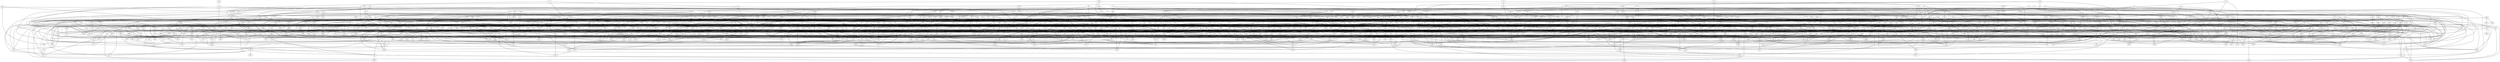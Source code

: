 strict graph G {
	0 -- 557	[weight=45];
	0 -- 596	[weight=30];
	0 -- 802	[weight=86];
	0 -- 817	[weight=92];
	1 -- 306	[weight=26];
	1 -- 788	[weight=93];
	2 -- 786	[weight=76];
	3 -- 207	[weight=87];
	3 -- 377	[weight=71];
	3 -- 513	[weight=42];
	3 -- 518	[weight=46];
	3 -- 739	[weight=59];
	4 -- 495	[weight=5];
	4 -- 640	[weight=20];
	4 -- 663	[weight=100];
	4 -- 766	[weight=27];
	4 -- 839	[weight=90];
	5 -- 310	[weight=88];
	5 -- 317	[weight=88];
	5 -- 622	[weight=4];
	5 -- 913	[weight=81];
	6 -- 8	[weight=49];
	6 -- 583	[weight=54];
	6 -- 596	[weight=33];
	7 -- 307	[weight=64];
	7 -- 523	[weight=65];
	7 -- 816	[weight=74];
	7 -- 840	[weight=18];
	7 -- 910	[weight=31];
	8 -- 139	[weight=68];
	8 -- 236	[weight=1];
	9 -- 82	[weight=37];
	9 -- 95	[weight=33];
	9 -- 440	[weight=59];
	10 -- 493	[weight=95];
	10 -- 775	[weight=13];
	11 -- 302	[weight=33];
	11 -- 551	[weight=7];
	11 -- 709	[weight=54];
	11 -- 751	[weight=57];
	11 -- 975	[weight=36];
	12 -- 450	[weight=81];
	12 -- 612	[weight=48];
	12 -- 999	[weight=32];
	13 -- 172	[weight=77];
	13 -- 201	[weight=16];
	13 -- 206	[weight=94];
	13 -- 655	[weight=28];
	13 -- 874	[weight=31];
	14 -- 69	[weight=39];
	14 -- 554	[weight=11];
	14 -- 733	[weight=76];
	14 -- 770	[weight=86];
	15 -- 208	[weight=52];
	15 -- 675	[weight=31];
	15 -- 749	[weight=56];
	15 -- 796	[weight=30];
	15 -- 993	[weight=72];
	16 -- 50	[weight=88];
	16 -- 53	[weight=71];
	16 -- 94	[weight=97];
	16 -- 207	[weight=81];
	16 -- 224	[weight=92];
	16 -- 778	[weight=2];
	16 -- 935	[weight=50];
	17 -- 102	[weight=17];
	17 -- 609	[weight=100];
	17 -- 631	[weight=85];
	17 -- 907	[weight=64];
	18 -- 50	[weight=3];
	18 -- 451	[weight=1];
	18 -- 628	[weight=91];
	18 -- 817	[weight=33];
	19 -- 161	[weight=64];
	19 -- 245	[weight=52];
	19 -- 269	[weight=46];
	19 -- 353	[weight=47];
	19 -- 365	[weight=91];
	19 -- 634	[weight=77];
	20 -- 51	[weight=32];
	20 -- 461	[weight=30];
	20 -- 574	[weight=9];
	20 -- 623	[weight=99];
	21 -- 130	[weight=73];
	21 -- 259	[weight=79];
	21 -- 267	[weight=17];
	21 -- 286	[weight=83];
	21 -- 413	[weight=60];
	21 -- 911	[weight=14];
	22 -- 193	[weight=81];
	22 -- 325	[weight=42];
	22 -- 377	[weight=84];
	22 -- 544	[weight=10];
	22 -- 967	[weight=30];
	22 -- 993	[weight=14];
	23 -- 819	[weight=78];
	24 -- 150	[weight=25];
	25 -- 79	[weight=96];
	25 -- 366	[weight=48];
	25 -- 423	[weight=67];
	25 -- 572	[weight=82];
	25 -- 613	[weight=39];
	26 -- 224	[weight=95];
	26 -- 694	[weight=91];
	26 -- 906	[weight=34];
	27 -- 211	[weight=10];
	27 -- 218	[weight=24];
	27 -- 284	[weight=2];
	27 -- 578	[weight=3];
	27 -- 803	[weight=28];
	28 -- 542	[weight=10];
	28 -- 635	[weight=95];
	28 -- 756	[weight=36];
	28 -- 766	[weight=16];
	29 -- 80	[weight=13];
	29 -- 334	[weight=29];
	29 -- 396	[weight=96];
	29 -- 613	[weight=11];
	30 -- 235	[weight=70];
	31 -- 188	[weight=52];
	31 -- 530	[weight=59];
	31 -- 740	[weight=70];
	32 -- 52	[weight=82];
	32 -- 248	[weight=42];
	33 -- 450	[weight=92];
	33 -- 646	[weight=15];
	34 -- 111	[weight=11];
	34 -- 532	[weight=34];
	34 -- 940	[weight=73];
	34 -- 963	[weight=37];
	34 -- 979	[weight=24];
	35 -- 401	[weight=35];
	35 -- 712	[weight=3];
	36 -- 93	[weight=24];
	36 -- 190	[weight=70];
	36 -- 240	[weight=13];
	36 -- 249	[weight=2];
	36 -- 268	[weight=23];
	36 -- 733	[weight=30];
	36 -- 917	[weight=55];
	37 -- 113	[weight=50];
	37 -- 206	[weight=10];
	37 -- 266	[weight=96];
	37 -- 326	[weight=25];
	37 -- 371	[weight=13];
	38 -- 43	[weight=58];
	38 -- 64	[weight=88];
	38 -- 605	[weight=68];
	38 -- 783	[weight=17];
	38 -- 869	[weight=10];
	39 -- 243	[weight=65];
	39 -- 709	[weight=39];
	40 -- 302	[weight=67];
	40 -- 319	[weight=84];
	40 -- 980	[weight=77];
	41 -- 111	[weight=69];
	41 -- 258	[weight=13];
	41 -- 324	[weight=87];
	41 -- 796	[weight=58];
	41 -- 837	[weight=29];
	41 -- 944	[weight=47];
	42 -- 189	[weight=25];
	42 -- 391	[weight=91];
	42 -- 612	[weight=72];
	44 -- 907	[weight=18];
	44 -- 926	[weight=8];
	45 -- 49	[weight=4];
	45 -- 133	[weight=32];
	45 -- 329	[weight=88];
	45 -- 366	[weight=31];
	45 -- 659	[weight=16];
	45 -- 720	[weight=4];
	45 -- 888	[weight=14];
	46 -- 350	[weight=81];
	46 -- 933	[weight=43];
	47 -- 56	[weight=32];
	47 -- 879	[weight=86];
	47 -- 953	[weight=68];
	48 -- 277	[weight=21];
	48 -- 310	[weight=85];
	48 -- 476	[weight=92];
	48 -- 622	[weight=69];
	48 -- 782	[weight=93];
	48 -- 883	[weight=2];
	50 -- 786	[weight=7];
	50 -- 861	[weight=21];
	50 -- 942	[weight=80];
	51 -- 243	[weight=13];
	51 -- 253	[weight=21];
	51 -- 379	[weight=79];
	51 -- 892	[weight=99];
	51 -- 940	[weight=46];
	52 -- 167	[weight=48];
	52 -- 239	[weight=81];
	53 -- 123	[weight=75];
	53 -- 445	[weight=34];
	53 -- 634	[weight=19];
	54 -- 381	[weight=37];
	54 -- 394	[weight=34];
	54 -- 551	[weight=32];
	54 -- 557	[weight=32];
	54 -- 910	[weight=18];
	55 -- 376	[weight=39];
	55 -- 474	[weight=84];
	55 -- 636	[weight=89];
	55 -- 775	[weight=73];
	56 -- 105	[weight=27];
	56 -- 400	[weight=82];
	56 -- 437	[weight=75];
	56 -- 530	[weight=28];
	56 -- 796	[weight=64];
	57 -- 91	[weight=38];
	57 -- 363	[weight=57];
	57 -- 429	[weight=97];
	57 -- 439	[weight=54];
	58 -- 93	[weight=80];
	58 -- 317	[weight=16];
	58 -- 426	[weight=36];
	58 -- 843	[weight=29];
	58 -- 859	[weight=28];
	59 -- 384	[weight=30];
	59 -- 688	[weight=48];
	59 -- 862	[weight=35];
	60 -- 522	[weight=2];
	60 -- 716	[weight=96];
	60 -- 980	[weight=6];
	61 -- 290	[weight=7];
	61 -- 516	[weight=80];
	61 -- 616	[weight=37];
	61 -- 688	[weight=94];
	61 -- 809	[weight=77];
	62 -- 339	[weight=94];
	62 -- 430	[weight=70];
	62 -- 751	[weight=19];
	63 -- 370	[weight=61];
	63 -- 383	[weight=29];
	63 -- 715	[weight=76];
	63 -- 745	[weight=93];
	64 -- 640	[weight=85];
	64 -- 956	[weight=75];
	65 -- 162	[weight=12];
	65 -- 188	[weight=75];
	65 -- 326	[weight=90];
	65 -- 925	[weight=97];
	65 -- 988	[weight=14];
	66 -- 402	[weight=48];
	66 -- 494	[weight=28];
	66 -- 700	[weight=86];
	67 -- 464	[weight=82];
	67 -- 761	[weight=73];
	67 -- 826	[weight=9];
	67 -- 855	[weight=19];
	68 -- 730	[weight=21];
	68 -- 832	[weight=92];
	68 -- 963	[weight=54];
	69 -- 505	[weight=68];
	69 -- 623	[weight=21];
	70 -- 131	[weight=53];
	70 -- 781	[weight=44];
	70 -- 875	[weight=6];
	71 -- 162	[weight=43];
	71 -- 727	[weight=36];
	71 -- 834	[weight=98];
	72 -- 210	[weight=83];
	72 -- 790	[weight=44];
	73 -- 838	[weight=83];
	74 -- 182	[weight=48];
	74 -- 210	[weight=10];
	74 -- 306	[weight=26];
	74 -- 371	[weight=85];
	74 -- 415	[weight=21];
	75 -- 271	[weight=3];
	75 -- 662	[weight=36];
	75 -- 944	[weight=13];
	75 -- 954	[weight=40];
	75 -- 988	[weight=38];
	76 -- 317	[weight=35];
	76 -- 414	[weight=29];
	76 -- 637	[weight=81];
	77 -- 475	[weight=10];
	77 -- 689	[weight=69];
	78 -- 87	[weight=91];
	78 -- 405	[weight=6];
	78 -- 569	[weight=99];
	79 -- 329	[weight=18];
	79 -- 911	[weight=8];
	79 -- 937	[weight=18];
	81 -- 396	[weight=81];
	81 -- 621	[weight=44];
	82 -- 128	[weight=64];
	82 -- 622	[weight=49];
	82 -- 914	[weight=71];
	83 -- 305	[weight=16];
	83 -- 660	[weight=61];
	84 -- 344	[weight=22];
	84 -- 368	[weight=70];
	84 -- 704	[weight=62];
	84 -- 871	[weight=92];
	85 -- 163	[weight=17];
	85 -- 218	[weight=1];
	86 -- 199	[weight=85];
	86 -- 262	[weight=43];
	86 -- 431	[weight=90];
	86 -- 639	[weight=27];
	86 -- 769	[weight=9];
	87 -- 149	[weight=54];
	87 -- 639	[weight=63];
	87 -- 763	[weight=8];
	87 -- 764	[weight=90];
	87 -- 812	[weight=44];
	87 -- 932	[weight=17];
	88 -- 155	[weight=16];
	88 -- 703	[weight=10];
	88 -- 705	[weight=22];
	88 -- 919	[weight=83];
	89 -- 111	[weight=43];
	89 -- 458	[weight=32];
	90 -- 254	[weight=86];
	90 -- 554	[weight=42];
	90 -- 915	[weight=52];
	90 -- 960	[weight=21];
	91 -- 153	[weight=8];
	91 -- 223	[weight=22];
	91 -- 378	[weight=28];
	91 -- 450	[weight=13];
	91 -- 725	[weight=11];
	92 -- 355	[weight=80];
	92 -- 409	[weight=87];
	92 -- 648	[weight=4];
	92 -- 661	[weight=18];
	92 -- 984	[weight=9];
	93 -- 112	[weight=91];
	93 -- 283	[weight=93];
	93 -- 751	[weight=29];
	94 -- 299	[weight=43];
	94 -- 405	[weight=83];
	94 -- 613	[weight=52];
	94 -- 657	[weight=97];
	94 -- 818	[weight=70];
	94 -- 841	[weight=26];
	94 -- 936	[weight=25];
	95 -- 274	[weight=84];
	95 -- 381	[weight=54];
	95 -- 979	[weight=43];
	96 -- 106	[weight=82];
	96 -- 407	[weight=99];
	96 -- 461	[weight=30];
	96 -- 487	[weight=31];
	96 -- 508	[weight=24];
	96 -- 514	[weight=46];
	96 -- 722	[weight=38];
	97 -- 149	[weight=69];
	97 -- 546	[weight=29];
	97 -- 795	[weight=86];
	97 -- 958	[weight=30];
	98 -- 437	[weight=68];
	98 -- 443	[weight=70];
	98 -- 815	[weight=69];
	98 -- 935	[weight=22];
	98 -- 961	[weight=99];
	99 -- 233	[weight=81];
	99 -- 240	[weight=47];
	99 -- 478	[weight=30];
	99 -- 495	[weight=48];
	99 -- 710	[weight=75];
	99 -- 736	[weight=15];
	100 -- 562	[weight=93];
	101 -- 440	[weight=65];
	101 -- 454	[weight=97];
	101 -- 776	[weight=70];
	102 -- 423	[weight=4];
	102 -- 645	[weight=8];
	103 -- 169	[weight=40];
	103 -- 314	[weight=26];
	103 -- 658	[weight=96];
	103 -- 668	[weight=63];
	103 -- 672	[weight=35];
	104 -- 711	[weight=24];
	104 -- 872	[weight=69];
	105 -- 119	[weight=75];
	105 -- 783	[weight=55];
	105 -- 828	[weight=16];
	106 -- 703	[weight=57];
	106 -- 714	[weight=98];
	106 -- 757	[weight=21];
	106 -- 912	[weight=33];
	107 -- 287	[weight=39];
	107 -- 619	[weight=82];
	107 -- 884	[weight=33];
	108 -- 180	[weight=99];
	108 -- 524	[weight=43];
	108 -- 694	[weight=28];
	108 -- 963	[weight=56];
	109 -- 513	[weight=80];
	110 -- 296	[weight=23];
	110 -- 344	[weight=73];
	111 -- 311	[weight=77];
	111 -- 556	[weight=88];
	111 -- 629	[weight=75];
	111 -- 829	[weight=48];
	111 -- 844	[weight=15];
	111 -- 947	[weight=27];
	112 -- 691	[weight=9];
	112 -- 806	[weight=94];
	114 -- 181	[weight=36];
	114 -- 402	[weight=23];
	114 -- 545	[weight=38];
	114 -- 578	[weight=65];
	115 -- 176	[weight=73];
	115 -- 462	[weight=65];
	115 -- 591	[weight=65];
	115 -- 829	[weight=43];
	115 -- 875	[weight=36];
	115 -- 877	[weight=80];
	116 -- 874	[weight=28];
	116 -- 891	[weight=23];
	117 -- 150	[weight=43];
	117 -- 540	[weight=17];
	117 -- 556	[weight=8];
	117 -- 657	[weight=10];
	117 -- 689	[weight=45];
	118 -- 261	[weight=29];
	118 -- 480	[weight=71];
	118 -- 962	[weight=13];
	119 -- 150	[weight=7];
	119 -- 473	[weight=32];
	119 -- 737	[weight=48];
	119 -- 766	[weight=49];
	119 -- 779	[weight=77];
	120 -- 161	[weight=23];
	121 -- 520	[weight=63];
	122 -- 146	[weight=61];
	122 -- 186	[weight=92];
	122 -- 709	[weight=25];
	122 -- 949	[weight=35];
	123 -- 207	[weight=87];
	123 -- 494	[weight=28];
	123 -- 503	[weight=97];
	123 -- 509	[weight=51];
	123 -- 592	[weight=36];
	123 -- 812	[weight=93];
	123 -- 995	[weight=35];
	124 -- 154	[weight=24];
	124 -- 232	[weight=48];
	124 -- 430	[weight=14];
	124 -- 537	[weight=73];
	124 -- 838	[weight=59];
	125 -- 136	[weight=54];
	126 -- 300	[weight=71];
	126 -- 344	[weight=29];
	126 -- 373	[weight=80];
	126 -- 511	[weight=73];
	126 -- 995	[weight=44];
	127 -- 206	[weight=82];
	127 -- 240	[weight=81];
	128 -- 177	[weight=80];
	128 -- 183	[weight=29];
	128 -- 278	[weight=87];
	128 -- 500	[weight=12];
	128 -- 606	[weight=52];
	128 -- 735	[weight=94];
	128 -- 882	[weight=73];
	129 -- 393	[weight=99];
	129 -- 765	[weight=89];
	130 -- 399	[weight=50];
	130 -- 962	[weight=7];
	131 -- 262	[weight=67];
	131 -- 427	[weight=53];
	131 -- 607	[weight=65];
	131 -- 640	[weight=4];
	132 -- 149	[weight=87];
	132 -- 173	[weight=68];
	132 -- 659	[weight=64];
	133 -- 155	[weight=54];
	133 -- 843	[weight=27];
	134 -- 337	[weight=38];
	134 -- 448	[weight=31];
	134 -- 623	[weight=41];
	135 -- 210	[weight=55];
	135 -- 426	[weight=60];
	135 -- 626	[weight=69];
	135 -- 823	[weight=36];
	136 -- 176	[weight=37];
	136 -- 230	[weight=7];
	136 -- 580	[weight=55];
	136 -- 742	[weight=27];
	136 -- 748	[weight=77];
	136 -- 970	[weight=48];
	137 -- 239	[weight=3];
	137 -- 655	[weight=58];
	138 -- 237	[weight=68];
	138 -- 435	[weight=85];
	138 -- 645	[weight=15];
	138 -- 682	[weight=10];
	139 -- 249	[weight=49];
	139 -- 485	[weight=98];
	139 -- 515	[weight=63];
	139 -- 629	[weight=38];
	140 -- 403	[weight=47];
	140 -- 422	[weight=13];
	140 -- 913	[weight=63];
	141 -- 343	[weight=61];
	141 -- 736	[weight=47];
	141 -- 762	[weight=7];
	141 -- 950	[weight=46];
	143 -- 354	[weight=50];
	143 -- 517	[weight=78];
	143 -- 822	[weight=38];
	144 -- 160	[weight=43];
	144 -- 249	[weight=72];
	144 -- 263	[weight=30];
	144 -- 456	[weight=10];
	144 -- 714	[weight=68];
	144 -- 997	[weight=27];
	146 -- 239	[weight=50];
	146 -- 341	[weight=55];
	146 -- 788	[weight=27];
	146 -- 972	[weight=60];
	147 -- 265	[weight=89];
	147 -- 428	[weight=61];
	147 -- 484	[weight=19];
	148 -- 197	[weight=92];
	148 -- 305	[weight=99];
	148 -- 426	[weight=63];
	149 -- 190	[weight=8];
	149 -- 292	[weight=2];
	149 -- 360	[weight=95];
	149 -- 647	[weight=9];
	149 -- 980	[weight=20];
	149 -- 991	[weight=93];
	150 -- 720	[weight=75];
	151 -- 155	[weight=24];
	151 -- 853	[weight=40];
	151 -- 883	[weight=46];
	151 -- 981	[weight=21];
	152 -- 378	[weight=79];
	152 -- 869	[weight=87];
	153 -- 552	[weight=66];
	154 -- 236	[weight=4];
	154 -- 648	[weight=21];
	154 -- 649	[weight=65];
	154 -- 673	[weight=35];
	154 -- 903	[weight=49];
	154 -- 919	[weight=92];
	156 -- 168	[weight=49];
	156 -- 445	[weight=68];
	156 -- 464	[weight=14];
	156 -- 675	[weight=57];
	157 -- 428	[weight=88];
	157 -- 692	[weight=78];
	157 -- 792	[weight=80];
	157 -- 939	[weight=9];
	158 -- 166	[weight=26];
	158 -- 190	[weight=63];
	158 -- 603	[weight=66];
	158 -- 791	[weight=65];
	159 -- 207	[weight=53];
	159 -- 395	[weight=90];
	159 -- 953	[weight=34];
	160 -- 412	[weight=26];
	160 -- 749	[weight=94];
	161 -- 183	[weight=74];
	161 -- 355	[weight=82];
	161 -- 494	[weight=62];
	161 -- 514	[weight=60];
	162 -- 164	[weight=75];
	162 -- 209	[weight=80];
	162 -- 489	[weight=90];
	162 -- 519	[weight=56];
	162 -- 767	[weight=42];
	162 -- 813	[weight=28];
	163 -- 182	[weight=34];
	163 -- 589	[weight=30];
	163 -- 644	[weight=76];
	164 -- 169	[weight=28];
	164 -- 200	[weight=56];
	164 -- 680	[weight=28];
	165 -- 368	[weight=12];
	165 -- 716	[weight=68];
	165 -- 733	[weight=67];
	166 -- 397	[weight=6];
	167 -- 192	[weight=93];
	167 -- 531	[weight=90];
	167 -- 785	[weight=78];
	167 -- 818	[weight=21];
	167 -- 965	[weight=53];
	168 -- 398	[weight=77];
	168 -- 538	[weight=44];
	168 -- 544	[weight=46];
	168 -- 607	[weight=14];
	168 -- 708	[weight=35];
	168 -- 904	[weight=58];
	168 -- 988	[weight=71];
	169 -- 267	[weight=77];
	169 -- 299	[weight=85];
	169 -- 654	[weight=61];
	169 -- 683	[weight=92];
	170 -- 230	[weight=87];
	170 -- 241	[weight=26];
	170 -- 588	[weight=37];
	170 -- 694	[weight=11];
	171 -- 323	[weight=58];
	171 -- 646	[weight=14];
	172 -- 317	[weight=58];
	173 -- 268	[weight=90];
	173 -- 360	[weight=94];
	173 -- 393	[weight=83];
	173 -- 406	[weight=79];
	173 -- 584	[weight=3];
	173 -- 654	[weight=25];
	173 -- 717	[weight=39];
	174 -- 478	[weight=91];
	174 -- 509	[weight=47];
	174 -- 680	[weight=84];
	174 -- 950	[weight=55];
	175 -- 558	[weight=6];
	175 -- 833	[weight=50];
	175 -- 977	[weight=20];
	176 -- 193	[weight=44];
	176 -- 269	[weight=95];
	176 -- 486	[weight=59];
	176 -- 538	[weight=33];
	177 -- 299	[weight=32];
	177 -- 326	[weight=94];
	177 -- 898	[weight=91];
	178 -- 283	[weight=42];
	178 -- 562	[weight=7];
	179 -- 232	[weight=19];
	179 -- 601	[weight=1];
	179 -- 712	[weight=74];
	179 -- 765	[weight=47];
	179 -- 845	[weight=63];
	180 -- 214	[weight=97];
	180 -- 386	[weight=7];
	180 -- 817	[weight=52];
	181 -- 232	[weight=8];
	182 -- 320	[weight=22];
	182 -- 381	[weight=61];
	182 -- 561	[weight=4];
	182 -- 706	[weight=75];
	182 -- 853	[weight=23];
	183 -- 691	[weight=79];
	184 -- 301	[weight=54];
	184 -- 319	[weight=9];
	184 -- 427	[weight=76];
	184 -- 470	[weight=34];
	184 -- 683	[weight=47];
	184 -- 790	[weight=54];
	184 -- 916	[weight=74];
	184 -- 920	[weight=11];
	185 -- 207	[weight=22];
	185 -- 220	[weight=80];
	185 -- 481	[weight=1];
	185 -- 736	[weight=67];
	185 -- 754	[weight=7];
	185 -- 758	[weight=29];
	186 -- 659	[weight=93];
	186 -- 666	[weight=39];
	187 -- 278	[weight=88];
	187 -- 493	[weight=27];
	187 -- 556	[weight=11];
	188 -- 453	[weight=79];
	188 -- 647	[weight=54];
	188 -- 672	[weight=48];
	189 -- 246	[weight=94];
	189 -- 584	[weight=23];
	189 -- 666	[weight=77];
	189 -- 712	[weight=15];
	189 -- 949	[weight=94];
	190 -- 586	[weight=86];
	191 -- 270	[weight=62];
	191 -- 308	[weight=95];
	191 -- 324	[weight=81];
	191 -- 574	[weight=65];
	191 -- 642	[weight=18];
	191 -- 764	[weight=50];
	192 -- 586	[weight=82];
	193 -- 304	[weight=98];
	193 -- 691	[weight=40];
	193 -- 848	[weight=67];
	194 -- 389	[weight=47];
	194 -- 989	[weight=19];
	195 -- 482	[weight=99];
	195 -- 701	[weight=76];
	195 -- 739	[weight=72];
	195 -- 889	[weight=11];
	195 -- 992	[weight=99];
	196 -- 272	[weight=30];
	196 -- 274	[weight=46];
	196 -- 663	[weight=33];
	197 -- 538	[weight=64];
	198 -- 228	[weight=93];
	198 -- 426	[weight=22];
	198 -- 952	[weight=91];
	199 -- 520	[weight=47];
	199 -- 586	[weight=8];
	199 -- 751	[weight=74];
	200 -- 512	[weight=56];
	200 -- 603	[weight=71];
	200 -- 814	[weight=46];
	201 -- 368	[weight=96];
	201 -- 667	[weight=15];
	201 -- 700	[weight=89];
	201 -- 753	[weight=42];
	204 -- 500	[weight=36];
	204 -- 514	[weight=24];
	204 -- 562	[weight=64];
	204 -- 883	[weight=13];
	204 -- 895	[weight=75];
	205 -- 213	[weight=78];
	205 -- 332	[weight=25];
	205 -- 600	[weight=9];
	205 -- 778	[weight=1];
	205 -- 999	[weight=47];
	206 -- 216	[weight=5];
	206 -- 530	[weight=4];
	206 -- 566	[weight=43];
	207 -- 302	[weight=10];
	207 -- 412	[weight=41];
	207 -- 435	[weight=89];
	207 -- 646	[weight=27];
	208 -- 265	[weight=47];
	208 -- 306	[weight=54];
	208 -- 355	[weight=99];
	209 -- 246	[weight=18];
	209 -- 257	[weight=94];
	209 -- 346	[weight=76];
	210 -- 535	[weight=84];
	210 -- 584	[weight=39];
	210 -- 783	[weight=45];
	211 -- 883	[weight=34];
	212 -- 478	[weight=82];
	212 -- 500	[weight=88];
	213 -- 996	[weight=62];
	214 -- 405	[weight=21];
	214 -- 408	[weight=63];
	214 -- 464	[weight=73];
	214 -- 747	[weight=74];
	214 -- 918	[weight=99];
	215 -- 241	[weight=41];
	215 -- 693	[weight=51];
	216 -- 322	[weight=25];
	217 -- 914	[weight=99];
	217 -- 929	[weight=3];
	218 -- 420	[weight=30];
	218 -- 532	[weight=11];
	219 -- 248	[weight=17];
	220 -- 634	[weight=32];
	221 -- 262	[weight=68];
	221 -- 382	[weight=58];
	221 -- 405	[weight=30];
	221 -- 603	[weight=39];
	221 -- 921	[weight=57];
	222 -- 245	[weight=69];
	222 -- 518	[weight=60];
	222 -- 691	[weight=9];
	223 -- 527	[weight=23];
	223 -- 528	[weight=30];
	223 -- 615	[weight=68];
	223 -- 829	[weight=73];
	224 -- 552	[weight=46];
	225 -- 291	[weight=89];
	225 -- 535	[weight=53];
	225 -- 656	[weight=66];
	225 -- 662	[weight=41];
	226 -- 594	[weight=39];
	226 -- 938	[weight=49];
	226 -- 971	[weight=22];
	227 -- 415	[weight=73];
	227 -- 592	[weight=20];
	227 -- 874	[weight=74];
	227 -- 964	[weight=77];
	228 -- 488	[weight=12];
	228 -- 546	[weight=1];
	229 -- 240	[weight=70];
	229 -- 493	[weight=33];
	229 -- 710	[weight=98];
	230 -- 304	[weight=52];
	230 -- 700	[weight=44];
	231 -- 243	[weight=41];
	231 -- 877	[weight=89];
	232 -- 540	[weight=70];
	233 -- 604	[weight=60];
	233 -- 617	[weight=61];
	233 -- 931	[weight=78];
	234 -- 321	[weight=89];
	234 -- 638	[weight=5];
	234 -- 720	[weight=97];
	235 -- 401	[weight=80];
	235 -- 668	[weight=75];
	235 -- 870	[weight=7];
	236 -- 360	[weight=75];
	236 -- 385	[weight=14];
	236 -- 709	[weight=19];
	236 -- 805	[weight=10];
	237 -- 781	[weight=18];
	238 -- 247	[weight=78];
	238 -- 304	[weight=27];
	238 -- 769	[weight=34];
	239 -- 291	[weight=45];
	239 -- 392	[weight=46];
	239 -- 814	[weight=45];
	239 -- 853	[weight=3];
	239 -- 968	[weight=92];
	240 -- 302	[weight=65];
	240 -- 361	[weight=13];
	240 -- 363	[weight=8];
	240 -- 409	[weight=86];
	240 -- 510	[weight=35];
	241 -- 353	[weight=54];
	241 -- 361	[weight=5];
	241 -- 674	[weight=59];
	241 -- 830	[weight=9];
	242 -- 280	[weight=81];
	242 -- 418	[weight=30];
	242 -- 654	[weight=5];
	242 -- 922	[weight=31];
	243 -- 687	[weight=79];
	244 -- 342	[weight=24];
	244 -- 812	[weight=67];
	244 -- 910	[weight=13];
	245 -- 393	[weight=18];
	245 -- 567	[weight=11];
	246 -- 847	[weight=100];
	247 -- 285	[weight=96];
	247 -- 326	[weight=14];
	247 -- 511	[weight=35];
	247 -- 636	[weight=89];
	247 -- 841	[weight=72];
	248 -- 350	[weight=4];
	249 -- 552	[weight=45];
	249 -- 661	[weight=48];
	249 -- 851	[weight=29];
	250 -- 633	[weight=37];
	250 -- 790	[weight=38];
	250 -- 837	[weight=98];
	250 -- 926	[weight=90];
	251 -- 425	[weight=41];
	251 -- 611	[weight=49];
	251 -- 985	[weight=70];
	252 -- 472	[weight=96];
	252 -- 765	[weight=4];
	252 -- 868	[weight=38];
	252 -- 940	[weight=40];
	253 -- 708	[weight=54];
	253 -- 948	[weight=3];
	255 -- 851	[weight=60];
	256 -- 402	[weight=13];
	256 -- 758	[weight=59];
	256 -- 995	[weight=62];
	258 -- 756	[weight=84];
	258 -- 809	[weight=22];
	259 -- 265	[weight=35];
	259 -- 321	[weight=79];
	259 -- 497	[weight=84];
	259 -- 654	[weight=51];
	259 -- 770	[weight=16];
	260 -- 268	[weight=2];
	260 -- 441	[weight=51];
	261 -- 351	[weight=26];
	261 -- 364	[weight=88];
	261 -- 430	[weight=70];
	261 -- 582	[weight=91];
	261 -- 733	[weight=94];
	262 -- 393	[weight=59];
	262 -- 742	[weight=4];
	262 -- 852	[weight=59];
	263 -- 872	[weight=27];
	263 -- 974	[weight=63];
	264 -- 340	[weight=15];
	264 -- 670	[weight=78];
	264 -- 831	[weight=89];
	265 -- 292	[weight=28];
	265 -- 665	[weight=90];
	265 -- 809	[weight=53];
	266 -- 746	[weight=12];
	266 -- 800	[weight=96];
	266 -- 934	[weight=79];
	267 -- 842	[weight=95];
	268 -- 350	[weight=70];
	268 -- 674	[weight=26];
	269 -- 388	[weight=24];
	269 -- 434	[weight=96];
	269 -- 541	[weight=7];
	269 -- 864	[weight=31];
	271 -- 469	[weight=65];
	271 -- 692	[weight=2];
	271 -- 845	[weight=56];
	271 -- 864	[weight=49];
	272 -- 320	[weight=100];
	272 -- 523	[weight=82];
	272 -- 640	[weight=72];
	272 -- 680	[weight=2];
	273 -- 280	[weight=6];
	273 -- 295	[weight=71];
	273 -- 425	[weight=43];
	273 -- 918	[weight=12];
	274 -- 857	[weight=63];
	275 -- 417	[weight=85];
	276 -- 370	[weight=10];
	276 -- 548	[weight=58];
	276 -- 741	[weight=15];
	276 -- 789	[weight=58];
	277 -- 601	[weight=34];
	277 -- 772	[weight=92];
	277 -- 779	[weight=16];
	278 -- 437	[weight=53];
	278 -- 780	[weight=77];
	279 -- 495	[weight=24];
	280 -- 958	[weight=77];
	281 -- 456	[weight=89];
	281 -- 493	[weight=66];
	281 -- 985	[weight=83];
	282 -- 333	[weight=34];
	282 -- 451	[weight=31];
	282 -- 476	[weight=25];
	282 -- 866	[weight=92];
	283 -- 286	[weight=41];
	283 -- 304	[weight=73];
	283 -- 444	[weight=7];
	283 -- 741	[weight=47];
	284 -- 334	[weight=82];
	284 -- 382	[weight=85];
	284 -- 841	[weight=95];
	284 -- 952	[weight=51];
	285 -- 458	[weight=49];
	285 -- 671	[weight=74];
	285 -- 687	[weight=35];
	285 -- 721	[weight=69];
	285 -- 764	[weight=81];
	285 -- 777	[weight=60];
	286 -- 362	[weight=70];
	286 -- 838	[weight=64];
	286 -- 937	[weight=76];
	287 -- 613	[weight=81];
	288 -- 469	[weight=30];
	288 -- 891	[weight=34];
	289 -- 424	[weight=33];
	289 -- 474	[weight=24];
	290 -- 492	[weight=61];
	290 -- 561	[weight=62];
	290 -- 704	[weight=96];
	291 -- 592	[weight=2];
	291 -- 740	[weight=26];
	292 -- 295	[weight=55];
	292 -- 385	[weight=7];
	292 -- 502	[weight=80];
	292 -- 824	[weight=57];
	292 -- 939	[weight=13];
	293 -- 391	[weight=76];
	293 -- 523	[weight=95];
	293 -- 810	[weight=31];
	294 -- 373	[weight=8];
	294 -- 432	[weight=66];
	294 -- 502	[weight=15];
	294 -- 576	[weight=83];
	294 -- 657	[weight=30];
	294 -- 680	[weight=22];
	295 -- 991	[weight=52];
	296 -- 464	[weight=51];
	296 -- 791	[weight=92];
	296 -- 992	[weight=74];
	297 -- 356	[weight=25];
	297 -- 422	[weight=72];
	297 -- 832	[weight=32];
	297 -- 952	[weight=57];
	298 -- 332	[weight=30];
	298 -- 565	[weight=95];
	298 -- 849	[weight=57];
	299 -- 566	[weight=66];
	299 -- 710	[weight=4];
	299 -- 774	[weight=8];
	299 -- 975	[weight=20];
	300 -- 501	[weight=27];
	300 -- 525	[weight=49];
	300 -- 569	[weight=56];
	300 -- 592	[weight=60];
	300 -- 739	[weight=77];
	301 -- 407	[weight=35];
	301 -- 419	[weight=77];
	301 -- 878	[weight=90];
	302 -- 563	[weight=63];
	303 -- 759	[weight=64];
	303 -- 818	[weight=20];
	303 -- 989	[weight=65];
	304 -- 828	[weight=45];
	304 -- 917	[weight=85];
	304 -- 933	[weight=36];
	304 -- 938	[weight=9];
	305 -- 366	[weight=36];
	305 -- 517	[weight=14];
	305 -- 814	[weight=32];
	306 -- 366	[weight=73];
	306 -- 400	[weight=16];
	306 -- 410	[weight=86];
	307 -- 590	[weight=76];
	307 -- 650	[weight=5];
	308 -- 416	[weight=98];
	308 -- 506	[weight=45];
	308 -- 767	[weight=73];
	308 -- 931	[weight=94];
	309 -- 612	[weight=58];
	309 -- 646	[weight=12];
	309 -- 665	[weight=10];
	309 -- 885	[weight=28];
	310 -- 698	[weight=52];
	310 -- 964	[weight=19];
	311 -- 469	[weight=61];
	311 -- 595	[weight=5];
	311 -- 627	[weight=84];
	311 -- 736	[weight=27];
	311 -- 798	[weight=68];
	312 -- 389	[weight=23];
	312 -- 631	[weight=18];
	312 -- 890	[weight=64];
	312 -- 915	[weight=72];
	313 -- 356	[weight=29];
	313 -- 404	[weight=1];
	313 -- 530	[weight=56];
	313 -- 673	[weight=26];
	313 -- 744	[weight=65];
	314 -- 533	[weight=94];
	315 -- 715	[weight=38];
	315 -- 883	[weight=52];
	315 -- 898	[weight=12];
	315 -- 919	[weight=25];
	315 -- 987	[weight=38];
	316 -- 414	[weight=1];
	316 -- 821	[weight=13];
	316 -- 984	[weight=39];
	317 -- 357	[weight=19];
	317 -- 933	[weight=3];
	318 -- 408	[weight=38];
	318 -- 489	[weight=82];
	318 -- 820	[weight=81];
	319 -- 638	[weight=45];
	320 -- 351	[weight=80];
	320 -- 724	[weight=31];
	320 -- 784	[weight=4];
	320 -- 794	[weight=39];
	321 -- 750	[weight=18];
	321 -- 992	[weight=63];
	322 -- 353	[weight=2];
	322 -- 895	[weight=92];
	323 -- 939	[weight=82];
	324 -- 374	[weight=3];
	325 -- 419	[weight=29];
	325 -- 574	[weight=76];
	326 -- 691	[weight=7];
	326 -- 824	[weight=57];
	326 -- 864	[weight=35];
	327 -- 663	[weight=78];
	328 -- 383	[weight=58];
	328 -- 385	[weight=18];
	328 -- 999	[weight=42];
	329 -- 335	[weight=21];
	329 -- 474	[weight=1];
	329 -- 502	[weight=17];
	330 -- 546	[weight=31];
	330 -- 594	[weight=31];
	330 -- 935	[weight=96];
	331 -- 725	[weight=78];
	331 -- 864	[weight=18];
	331 -- 889	[weight=34];
	331 -- 965	[weight=49];
	332 -- 359	[weight=86];
	332 -- 633	[weight=9];
	333 -- 407	[weight=88];
	333 -- 652	[weight=24];
	333 -- 819	[weight=18];
	334 -- 395	[weight=90];
	334 -- 444	[weight=51];
	334 -- 492	[weight=93];
	334 -- 629	[weight=71];
	334 -- 743	[weight=37];
	334 -- 842	[weight=38];
	334 -- 984	[weight=37];
	335 -- 727	[weight=61];
	335 -- 760	[weight=59];
	336 -- 400	[weight=4];
	336 -- 451	[weight=25];
	336 -- 614	[weight=72];
	336 -- 956	[weight=49];
	337 -- 376	[weight=36];
	337 -- 924	[weight=44];
	338 -- 368	[weight=4];
	338 -- 852	[weight=2];
	339 -- 858	[weight=87];
	339 -- 926	[weight=42];
	341 -- 734	[weight=18];
	341 -- 756	[weight=34];
	342 -- 444	[weight=86];
	342 -- 618	[weight=82];
	342 -- 907	[weight=78];
	343 -- 606	[weight=41];
	344 -- 459	[weight=1];
	344 -- 495	[weight=9];
	344 -- 874	[weight=88];
	344 -- 893	[weight=32];
	345 -- 554	[weight=34];
	345 -- 576	[weight=30];
	345 -- 663	[weight=44];
	346 -- 554	[weight=59];
	346 -- 584	[weight=72];
	346 -- 671	[weight=55];
	346 -- 755	[weight=11];
	347 -- 486	[weight=47];
	347 -- 514	[weight=9];
	347 -- 523	[weight=1];
	347 -- 793	[weight=12];
	347 -- 859	[weight=16];
	348 -- 484	[weight=72];
	348 -- 621	[weight=59];
	348 -- 626	[weight=76];
	348 -- 875	[weight=67];
	349 -- 555	[weight=93];
	349 -- 746	[weight=47];
	349 -- 776	[weight=41];
	350 -- 804	[weight=77];
	350 -- 897	[weight=88];
	351 -- 826	[weight=25];
	351 -- 925	[weight=53];
	352 -- 411	[weight=20];
	352 -- 448	[weight=40];
	352 -- 457	[weight=69];
	353 -- 875	[weight=97];
	353 -- 880	[weight=23];
	354 -- 687	[weight=66];
	355 -- 571	[weight=17];
	355 -- 921	[weight=45];
	356 -- 388	[weight=44];
	356 -- 609	[weight=33];
	356 -- 780	[weight=80];
	357 -- 857	[weight=76];
	357 -- 878	[weight=69];
	359 -- 364	[weight=27];
	359 -- 821	[weight=23];
	360 -- 386	[weight=68];
	360 -- 414	[weight=77];
	360 -- 539	[weight=57];
	360 -- 630	[weight=93];
	361 -- 565	[weight=1];
	362 -- 411	[weight=75];
	362 -- 602	[weight=73];
	362 -- 772	[weight=47];
	363 -- 469	[weight=52];
	363 -- 676	[weight=36];
	364 -- 455	[weight=80];
	364 -- 683	[weight=46];
	364 -- 843	[weight=24];
	364 -- 989	[weight=72];
	365 -- 387	[weight=37];
	365 -- 651	[weight=64];
	365 -- 724	[weight=85];
	366 -- 452	[weight=13];
	366 -- 503	[weight=38];
	366 -- 745	[weight=4];
	367 -- 621	[weight=93];
	367 -- 670	[weight=24];
	367 -- 758	[weight=92];
	367 -- 819	[weight=65];
	367 -- 910	[weight=10];
	368 -- 793	[weight=76];
	368 -- 824	[weight=6];
	369 -- 449	[weight=9];
	370 -- 426	[weight=14];
	370 -- 487	[weight=8];
	370 -- 624	[weight=51];
	370 -- 767	[weight=61];
	371 -- 485	[weight=40];
	371 -- 948	[weight=66];
	371 -- 969	[weight=39];
	371 -- 990	[weight=33];
	372 -- 477	[weight=30];
	372 -- 690	[weight=67];
	373 -- 397	[weight=85];
	373 -- 711	[weight=58];
	373 -- 903	[weight=90];
	374 -- 433	[weight=39];
	374 -- 478	[weight=57];
	374 -- 572	[weight=9];
	374 -- 926	[weight=44];
	376 -- 688	[weight=92];
	376 -- 784	[weight=34];
	377 -- 598	[weight=3];
	378 -- 952	[weight=2];
	379 -- 710	[weight=47];
	380 -- 718	[weight=80];
	380 -- 749	[weight=11];
	380 -- 797	[weight=98];
	381 -- 677	[weight=8];
	381 -- 761	[weight=29];
	381 -- 844	[weight=93];
	381 -- 919	[weight=29];
	382 -- 638	[weight=66];
	382 -- 786	[weight=7];
	382 -- 956	[weight=51];
	383 -- 443	[weight=16];
	383 -- 468	[weight=13];
	383 -- 688	[weight=64];
	384 -- 506	[weight=97];
	385 -- 786	[weight=3];
	385 -- 895	[weight=52];
	385 -- 989	[weight=78];
	386 -- 442	[weight=55];
	386 -- 571	[weight=54];
	386 -- 585	[weight=94];
	386 -- 621	[weight=40];
	387 -- 811	[weight=39];
	387 -- 989	[weight=34];
	389 -- 401	[weight=16];
	389 -- 655	[weight=49];
	390 -- 446	[weight=17];
	390 -- 518	[weight=35];
	390 -- 673	[weight=56];
	390 -- 980	[weight=95];
	391 -- 718	[weight=53];
	391 -- 955	[weight=13];
	391 -- 986	[weight=74];
	392 -- 801	[weight=55];
	392 -- 843	[weight=77];
	393 -- 457	[weight=33];
	393 -- 533	[weight=3];
	393 -- 930	[weight=84];
	394 -- 615	[weight=40];
	394 -- 978	[weight=78];
	395 -- 482	[weight=97];
	395 -- 658	[weight=87];
	395 -- 705	[weight=3];
	395 -- 850	[weight=86];
	395 -- 973	[weight=8];
	396 -- 490	[weight=70];
	396 -- 492	[weight=6];
	396 -- 748	[weight=19];
	396 -- 800	[weight=27];
	396 -- 878	[weight=95];
	397 -- 492	[weight=42];
	397 -- 922	[weight=13];
	398 -- 536	[weight=48];
	398 -- 647	[weight=41];
	399 -- 450	[weight=11];
	399 -- 538	[weight=50];
	399 -- 620	[weight=88];
	399 -- 930	[weight=8];
	400 -- 476	[weight=7];
	400 -- 571	[weight=36];
	400 -- 585	[weight=29];
	400 -- 829	[weight=52];
	401 -- 721	[weight=85];
	401 -- 754	[weight=1];
	401 -- 847	[weight=91];
	401 -- 857	[weight=74];
	403 -- 480	[weight=65];
	403 -- 514	[weight=49];
	403 -- 629	[weight=99];
	403 -- 795	[weight=11];
	403 -- 852	[weight=44];
	404 -- 421	[weight=49];
	404 -- 510	[weight=55];
	404 -- 613	[weight=43];
	404 -- 982	[weight=35];
	405 -- 558	[weight=90];
	405 -- 722	[weight=74];
	405 -- 735	[weight=46];
	405 -- 762	[weight=20];
	405 -- 923	[weight=79];
	405 -- 940	[weight=84];
	406 -- 641	[weight=75];
	407 -- 507	[weight=15];
	407 -- 647	[weight=2];
	407 -- 952	[weight=34];
	408 -- 506	[weight=84];
	408 -- 520	[weight=72];
	408 -- 998	[weight=1];
	409 -- 645	[weight=38];
	409 -- 825	[weight=96];
	410 -- 691	[weight=49];
	411 -- 780	[weight=91];
	411 -- 981	[weight=27];
	412 -- 476	[weight=97];
	412 -- 853	[weight=80];
	413 -- 615	[weight=11];
	413 -- 664	[weight=45];
	413 -- 759	[weight=46];
	414 -- 853	[weight=20];
	414 -- 873	[weight=3];
	415 -- 459	[weight=84];
	415 -- 528	[weight=2];
	415 -- 954	[weight=56];
	416 -- 982	[weight=79];
	417 -- 801	[weight=28];
	418 -- 485	[weight=60];
	418 -- 591	[weight=31];
	418 -- 622	[weight=36];
	418 -- 783	[weight=15];
	418 -- 815	[weight=8];
	419 -- 564	[weight=67];
	420 -- 495	[weight=78];
	420 -- 585	[weight=79];
	420 -- 590	[weight=44];
	420 -- 766	[weight=66];
	421 -- 936	[weight=48];
	421 -- 953	[weight=32];
	421 -- 964	[weight=66];
	422 -- 903	[weight=68];
	422 -- 967	[weight=71];
	423 -- 564	[weight=40];
	424 -- 772	[weight=6];
	424 -- 811	[weight=97];
	426 -- 788	[weight=65];
	426 -- 794	[weight=75];
	427 -- 777	[weight=40];
	427 -- 778	[weight=41];
	427 -- 820	[weight=65];
	427 -- 864	[weight=37];
	427 -- 971	[weight=74];
	428 -- 581	[weight=3];
	428 -- 677	[weight=38];
	429 -- 432	[weight=64];
	429 -- 441	[weight=94];
	429 -- 564	[weight=91];
	429 -- 625	[weight=75];
	429 -- 783	[weight=42];
	429 -- 879	[weight=90];
	430 -- 604	[weight=78];
	431 -- 510	[weight=95];
	431 -- 608	[weight=81];
	431 -- 971	[weight=69];
	432 -- 510	[weight=48];
	432 -- 543	[weight=86];
	432 -- 707	[weight=93];
	433 -- 777	[weight=86];
	434 -- 656	[weight=74];
	434 -- 973	[weight=82];
	435 -- 678	[weight=80];
	435 -- 765	[weight=99];
	435 -- 812	[weight=16];
	435 -- 932	[weight=71];
	436 -- 771	[weight=81];
	436 -- 971	[weight=53];
	437 -- 496	[weight=51];
	437 -- 521	[weight=11];
	437 -- 746	[weight=23];
	437 -- 779	[weight=79];
	438 -- 686	[weight=100];
	438 -- 719	[weight=94];
	438 -- 856	[weight=27];
	439 -- 803	[weight=45];
	440 -- 822	[weight=31];
	440 -- 865	[weight=9];
	440 -- 908	[weight=33];
	440 -- 932	[weight=57];
	441 -- 485	[weight=97];
	442 -- 463	[weight=51];
	442 -- 560	[weight=81];
	443 -- 810	[weight=90];
	443 -- 882	[weight=26];
	444 -- 458	[weight=40];
	444 -- 553	[weight=82];
	444 -- 698	[weight=58];
	444 -- 967	[weight=35];
	445 -- 550	[weight=36];
	445 -- 590	[weight=66];
	446 -- 553	[weight=49];
	446 -- 610	[weight=8];
	446 -- 671	[weight=31];
	447 -- 868	[weight=96];
	448 -- 547	[weight=88];
	448 -- 665	[weight=86];
	448 -- 767	[weight=45];
	448 -- 833	[weight=91];
	448 -- 887	[weight=95];
	449 -- 515	[weight=57];
	449 -- 771	[weight=71];
	449 -- 850	[weight=57];
	451 -- 509	[weight=71];
	451 -- 913	[weight=79];
	451 -- 978	[weight=48];
	452 -- 812	[weight=49];
	452 -- 821	[weight=75];
	452 -- 859	[weight=70];
	452 -- 892	[weight=16];
	453 -- 587	[weight=49];
	454 -- 722	[weight=19];
	455 -- 559	[weight=100];
	455 -- 634	[weight=66];
	455 -- 682	[weight=66];
	455 -- 736	[weight=80];
	455 -- 739	[weight=38];
	455 -- 797	[weight=11];
	457 -- 598	[weight=23];
	457 -- 600	[weight=59];
	457 -- 683	[weight=50];
	458 -- 538	[weight=72];
	458 -- 590	[weight=95];
	459 -- 721	[weight=59];
	459 -- 946	[weight=98];
	459 -- 976	[weight=15];
	460 -- 740	[weight=63];
	460 -- 941	[weight=69];
	461 -- 478	[weight=72];
	461 -- 491	[weight=6];
	461 -- 585	[weight=56];
	461 -- 628	[weight=75];
	462 -- 555	[weight=60];
	462 -- 570	[weight=32];
	462 -- 623	[weight=29];
	462 -- 663	[weight=27];
	462 -- 925	[weight=11];
	463 -- 555	[weight=4];
	463 -- 824	[weight=24];
	464 -- 600	[weight=84];
	464 -- 914	[weight=29];
	465 -- 576	[weight=15];
	466 -- 697	[weight=19];
	466 -- 721	[weight=13];
	467 -- 843	[weight=62];
	467 -- 931	[weight=55];
	468 -- 563	[weight=1];
	468 -- 966	[weight=51];
	469 -- 740	[weight=7];
	469 -- 890	[weight=72];
	469 -- 959	[weight=84];
	470 -- 959	[weight=41];
	471 -- 488	[weight=15];
	471 -- 713	[weight=55];
	471 -- 761	[weight=77];
	471 -- 939	[weight=31];
	472 -- 616	[weight=44];
	473 -- 734	[weight=15];
	473 -- 914	[weight=99];
	473 -- 993	[weight=97];
	474 -- 623	[weight=78];
	474 -- 688	[weight=76];
	474 -- 922	[weight=39];
	475 -- 807	[weight=21];
	475 -- 869	[weight=51];
	477 -- 490	[weight=91];
	477 -- 562	[weight=20];
	477 -- 767	[weight=22];
	477 -- 910	[weight=9];
	478 -- 534	[weight=73];
	478 -- 900	[weight=59];
	478 -- 938	[weight=78];
	479 -- 551	[weight=52];
	479 -- 553	[weight=84];
	479 -- 576	[weight=95];
	480 -- 569	[weight=88];
	480 -- 661	[weight=66];
	480 -- 780	[weight=58];
	480 -- 861	[weight=47];
	481 -- 764	[weight=85];
	481 -- 769	[weight=51];
	481 -- 860	[weight=6];
	482 -- 490	[weight=17];
	482 -- 619	[weight=100];
	482 -- 653	[weight=27];
	482 -- 848	[weight=3];
	482 -- 971	[weight=76];
	483 -- 486	[weight=94];
	483 -- 561	[weight=64];
	483 -- 700	[weight=21];
	483 -- 707	[weight=21];
	483 -- 975	[weight=78];
	485 -- 647	[weight=46];
	486 -- 536	[weight=98];
	486 -- 633	[weight=52];
	486 -- 799	[weight=31];
	486 -- 865	[weight=83];
	487 -- 602	[weight=79];
	487 -- 856	[weight=31];
	487 -- 910	[weight=8];
	489 -- 542	[weight=75];
	489 -- 621	[weight=68];
	490 -- 575	[weight=60];
	492 -- 600	[weight=95];
	492 -- 760	[weight=16];
	492 -- 775	[weight=70];
	492 -- 829	[weight=90];
	492 -- 957	[weight=60];
	493 -- 566	[weight=15];
	493 -- 604	[weight=84];
	493 -- 873	[weight=88];
	494 -- 612	[weight=82];
	494 -- 631	[weight=59];
	494 -- 827	[weight=31];
	494 -- 918	[weight=44];
	495 -- 707	[weight=67];
	495 -- 821	[weight=8];
	496 -- 921	[weight=71];
	497 -- 633	[weight=51];
	497 -- 767	[weight=71];
	498 -- 721	[weight=56];
	498 -- 856	[weight=24];
	499 -- 796	[weight=92];
	500 -- 600	[weight=58];
	500 -- 616	[weight=2];
	500 -- 622	[weight=41];
	500 -- 655	[weight=12];
	500 -- 925	[weight=48];
	501 -- 536	[weight=77];
	501 -- 557	[weight=99];
	501 -- 595	[weight=41];
	501 -- 691	[weight=73];
	502 -- 726	[weight=9];
	502 -- 864	[weight=12];
	503 -- 727	[weight=9];
	503 -- 976	[weight=15];
	504 -- 628	[weight=79];
	504 -- 688	[weight=72];
	504 -- 942	[weight=1];
	504 -- 967	[weight=97];
	505 -- 599	[weight=7];
	505 -- 815	[weight=18];
	506 -- 631	[weight=6];
	506 -- 762	[weight=86];
	506 -- 781	[weight=63];
	507 -- 686	[weight=68];
	507 -- 706	[weight=64];
	507 -- 739	[weight=27];
	507 -- 779	[weight=70];
	508 -- 927	[weight=91];
	508 -- 929	[weight=70];
	509 -- 627	[weight=45];
	510 -- 860	[weight=63];
	511 -- 642	[weight=31];
	512 -- 619	[weight=46];
	515 -- 649	[weight=60];
	515 -- 680	[weight=97];
	515 -- 750	[weight=80];
	515 -- 944	[weight=70];
	516 -- 598	[weight=53];
	516 -- 785	[weight=75];
	516 -- 901	[weight=27];
	517 -- 610	[weight=96];
	517 -- 815	[weight=7];
	519 -- 646	[weight=19];
	520 -- 605	[weight=59];
	520 -- 804	[weight=3];
	521 -- 612	[weight=3];
	521 -- 650	[weight=38];
	522 -- 742	[weight=72];
	522 -- 840	[weight=90];
	522 -- 914	[weight=23];
	522 -- 998	[weight=45];
	523 -- 627	[weight=56];
	523 -- 675	[weight=7];
	523 -- 725	[weight=33];
	523 -- 955	[weight=83];
	524 -- 585	[weight=76];
	525 -- 527	[weight=99];
	525 -- 681	[weight=62];
	525 -- 781	[weight=90];
	525 -- 948	[weight=88];
	526 -- 903	[weight=55];
	527 -- 710	[weight=48];
	527 -- 817	[weight=66];
	527 -- 925	[weight=26];
	529 -- 574	[weight=78];
	529 -- 644	[weight=95];
	529 -- 910	[weight=100];
	531 -- 555	[weight=81];
	531 -- 822	[weight=27];
	531 -- 858	[weight=46];
	532 -- 582	[weight=3];
	532 -- 627	[weight=80];
	532 -- 757	[weight=1];
	534 -- 741	[weight=95];
	534 -- 892	[weight=100];
	534 -- 900	[weight=6];
	534 -- 958	[weight=40];
	535 -- 638	[weight=84];
	535 -- 650	[weight=81];
	535 -- 782	[weight=25];
	535 -- 796	[weight=88];
	535 -- 809	[weight=87];
	538 -- 690	[weight=68];
	539 -- 619	[weight=74];
	539 -- 644	[weight=58];
	539 -- 694	[weight=49];
	540 -- 571	[weight=16];
	540 -- 639	[weight=16];
	540 -- 866	[weight=23];
	541 -- 664	[weight=7];
	541 -- 804	[weight=29];
	542 -- 717	[weight=20];
	542 -- 933	[weight=40];
	543 -- 547	[weight=38];
	543 -- 650	[weight=76];
	543 -- 664	[weight=77];
	543 -- 719	[weight=62];
	543 -- 862	[weight=76];
	545 -- 582	[weight=14];
	545 -- 687	[weight=32];
	545 -- 782	[weight=92];
	547 -- 630	[weight=17];
	547 -- 645	[weight=55];
	547 -- 807	[weight=11];
	548 -- 577	[weight=18];
	548 -- 619	[weight=17];
	548 -- 847	[weight=58];
	550 -- 774	[weight=58];
	550 -- 878	[weight=1];
	550 -- 917	[weight=10];
	552 -- 715	[weight=14];
	552 -- 770	[weight=93];
	552 -- 889	[weight=43];
	552 -- 928	[weight=61];
	554 -- 616	[weight=94];
	554 -- 803	[weight=38];
	555 -- 577	[weight=70];
	555 -- 937	[weight=41];
	556 -- 709	[weight=23];
	556 -- 856	[weight=99];
	557 -- 977	[weight=82];
	558 -- 674	[weight=55];
	559 -- 905	[weight=55];
	560 -- 953	[weight=41];
	561 -- 702	[weight=86];
	561 -- 728	[weight=31];
	561 -- 756	[weight=29];
	561 -- 984	[weight=46];
	563 -- 828	[weight=34];
	563 -- 868	[weight=54];
	563 -- 932	[weight=58];
	563 -- 964	[weight=36];
	564 -- 647	[weight=75];
	564 -- 900	[weight=12];
	566 -- 660	[weight=51];
	566 -- 910	[weight=5];
	566 -- 945	[weight=88];
	566 -- 960	[weight=56];
	567 -- 713	[weight=74];
	567 -- 810	[weight=94];
	567 -- 875	[weight=50];
	567 -- 955	[weight=25];
	568 -- 618	[weight=26];
	568 -- 698	[weight=22];
	569 -- 805	[weight=88];
	571 -- 626	[weight=66];
	571 -- 868	[weight=90];
	572 -- 623	[weight=37];
	573 -- 650	[weight=14];
	573 -- 830	[weight=3];
	573 -- 836	[weight=2];
	575 -- 584	[weight=74];
	576 -- 638	[weight=26];
	576 -- 728	[weight=100];
	576 -- 731	[weight=36];
	577 -- 643	[weight=11];
	577 -- 733	[weight=10];
	578 -- 777	[weight=35];
	578 -- 941	[weight=80];
	579 -- 805	[weight=54];
	579 -- 847	[weight=2];
	579 -- 949	[weight=96];
	580 -- 903	[weight=81];
	581 -- 659	[weight=87];
	583 -- 867	[weight=64];
	583 -- 952	[weight=50];
	583 -- 966	[weight=88];
	584 -- 805	[weight=62];
	584 -- 864	[weight=44];
	585 -- 760	[weight=10];
	585 -- 761	[weight=45];
	586 -- 770	[weight=54];
	586 -- 771	[weight=76];
	587 -- 734	[weight=51];
	588 -- 788	[weight=75];
	588 -- 823	[weight=48];
	588 -- 983	[weight=54];
	590 -- 773	[weight=30];
	591 -- 876	[weight=60];
	594 -- 884	[weight=28];
	594 -- 984	[weight=2];
	595 -- 682	[weight=67];
	596 -- 759	[weight=37];
	596 -- 919	[weight=93];
	597 -- 742	[weight=29];
	599 -- 646	[weight=32];
	599 -- 660	[weight=72];
	599 -- 798	[weight=58];
	601 -- 767	[weight=91];
	601 -- 938	[weight=44];
	602 -- 649	[weight=17];
	602 -- 742	[weight=83];
	603 -- 859	[weight=68];
	604 -- 615	[weight=64];
	604 -- 866	[weight=11];
	605 -- 697	[weight=67];
	606 -- 787	[weight=96];
	607 -- 665	[weight=33];
	609 -- 956	[weight=42];
	610 -- 936	[weight=51];
	611 -- 624	[weight=93];
	611 -- 636	[weight=99];
	611 -- 726	[weight=13];
	612 -- 839	[weight=71];
	612 -- 880	[weight=55];
	612 -- 933	[weight=24];
	613 -- 882	[weight=17];
	613 -- 994	[weight=56];
	614 -- 893	[weight=68];
	614 -- 920	[weight=44];
	615 -- 859	[weight=63];
	615 -- 868	[weight=79];
	617 -- 878	[weight=99];
	618 -- 865	[weight=74];
	619 -- 659	[weight=95];
	619 -- 748	[weight=75];
	619 -- 791	[weight=85];
	620 -- 801	[weight=19];
	621 -- 724	[weight=4];
	621 -- 734	[weight=98];
	621 -- 871	[weight=81];
	624 -- 704	[weight=40];
	624 -- 792	[weight=48];
	625 -- 882	[weight=66];
	625 -- 967	[weight=89];
	626 -- 764	[weight=73];
	627 -- 816	[weight=35];
	627 -- 873	[weight=91];
	627 -- 927	[weight=66];
	628 -- 708	[weight=19];
	628 -- 851	[weight=34];
	630 -- 715	[weight=52];
	631 -- 763	[weight=74];
	631 -- 852	[weight=50];
	631 -- 902	[weight=88];
	632 -- 792	[weight=54];
	632 -- 974	[weight=89];
	634 -- 825	[weight=71];
	634 -- 866	[weight=2];
	634 -- 880	[weight=48];
	634 -- 885	[weight=90];
	635 -- 893	[weight=14];
	635 -- 916	[weight=82];
	635 -- 938	[weight=75];
	636 -- 841	[weight=97];
	636 -- 986	[weight=43];
	637 -- 786	[weight=91];
	637 -- 789	[weight=73];
	638 -- 647	[weight=62];
	638 -- 709	[weight=59];
	638 -- 986	[weight=17];
	638 -- 994	[weight=51];
	639 -- 768	[weight=3];
	641 -- 902	[weight=71];
	641 -- 966	[weight=50];
	642 -- 878	[weight=29];
	643 -- 830	[weight=30];
	643 -- 881	[weight=21];
	643 -- 890	[weight=18];
	643 -- 907	[weight=27];
	644 -- 899	[weight=68];
	645 -- 676	[weight=88];
	645 -- 742	[weight=3];
	646 -- 648	[weight=70];
	649 -- 774	[weight=9];
	649 -- 838	[weight=50];
	649 -- 920	[weight=24];
	650 -- 879	[weight=5];
	650 -- 960	[weight=32];
	651 -- 775	[weight=38];
	651 -- 844	[weight=49];
	651 -- 868	[weight=100];
	651 -- 908	[weight=84];
	651 -- 998	[weight=3];
	652 -- 849	[weight=89];
	653 -- 838	[weight=13];
	653 -- 992	[weight=58];
	655 -- 757	[weight=69];
	655 -- 901	[weight=31];
	656 -- 686	[weight=8];
	656 -- 994	[weight=78];
	657 -- 734	[weight=78];
	657 -- 821	[weight=65];
	657 -- 827	[weight=14];
	657 -- 935	[weight=38];
	658 -- 962	[weight=95];
	659 -- 675	[weight=22];
	659 -- 741	[weight=28];
	659 -- 777	[weight=19];
	660 -- 971	[weight=51];
	661 -- 856	[weight=38];
	661 -- 920	[weight=33];
	662 -- 896	[weight=79];
	663 -- 735	[weight=57];
	665 -- 894	[weight=89];
	667 -- 736	[weight=97];
	668 -- 899	[weight=88];
	670 -- 729	[weight=69];
	670 -- 839	[weight=19];
	670 -- 998	[weight=70];
	671 -- 810	[weight=5];
	672 -- 940	[weight=72];
	674 -- 925	[weight=66];
	675 -- 846	[weight=1];
	675 -- 998	[weight=18];
	676 -- 964	[weight=34];
	677 -- 735	[weight=4];
	677 -- 837	[weight=22];
	677 -- 844	[weight=34];
	678 -- 727	[weight=98];
	679 -- 788	[weight=62];
	679 -- 917	[weight=13];
	680 -- 715	[weight=72];
	680 -- 931	[weight=50];
	680 -- 958	[weight=38];
	680 -- 976	[weight=28];
	681 -- 832	[weight=91];
	682 -- 917	[weight=38];
	682 -- 976	[weight=60];
	683 -- 850	[weight=83];
	684 -- 737	[weight=100];
	684 -- 797	[weight=4];
	684 -- 992	[weight=69];
	685 -- 763	[weight=46];
	685 -- 794	[weight=93];
	685 -- 981	[weight=24];
	686 -- 687	[weight=2];
	686 -- 969	[weight=26];
	687 -- 783	[weight=40];
	687 -- 829	[weight=57];
	687 -- 887	[weight=53];
	691 -- 787	[weight=56];
	691 -- 977	[weight=60];
	692 -- 698	[weight=60];
	693 -- 778	[weight=25];
	694 -- 780	[weight=79];
	695 -- 838	[weight=18];
	696 -- 704	[weight=22];
	696 -- 820	[weight=87];
	696 -- 827	[weight=87];
	698 -- 924	[weight=42];
	700 -- 780	[weight=67];
	701 -- 771	[weight=61];
	702 -- 927	[weight=88];
	702 -- 987	[weight=44];
	704 -- 980	[weight=10];
	705 -- 747	[weight=91];
	706 -- 846	[weight=43];
	707 -- 859	[weight=96];
	708 -- 774	[weight=87];
	708 -- 937	[weight=56];
	708 -- 988	[weight=27];
	709 -- 915	[weight=5];
	711 -- 714	[weight=58];
	711 -- 767	[weight=14];
	711 -- 853	[weight=83];
	711 -- 939	[weight=64];
	712 -- 764	[weight=6];
	712 -- 829	[weight=63];
	712 -- 952	[weight=65];
	713 -- 723	[weight=20];
	715 -- 944	[weight=81];
	717 -- 814	[weight=2];
	717 -- 945	[weight=49];
	718 -- 967	[weight=29];
	720 -- 731	[weight=18];
	720 -- 737	[weight=11];
	720 -- 790	[weight=40];
	720 -- 935	[weight=95];
	721 -- 906	[weight=53];
	721 -- 963	[weight=35];
	722 -- 759	[weight=10];
	722 -- 915	[weight=33];
	722 -- 922	[weight=33];
	723 -- 867	[weight=20];
	723 -- 880	[weight=28];
	724 -- 953	[weight=31];
	728 -- 830	[weight=3];
	729 -- 817	[weight=44];
	729 -- 823	[weight=75];
	729 -- 867	[weight=76];
	732 -- 772	[weight=81];
	733 -- 937	[weight=67];
	734 -- 942	[weight=39];
	735 -- 925	[weight=1];
	736 -- 848	[weight=38];
	737 -- 764	[weight=6];
	737 -- 841	[weight=21];
	739 -- 940	[weight=33];
	740 -- 957	[weight=31];
	741 -- 971	[weight=68];
	743 -- 762	[weight=70];
	744 -- 835	[weight=3];
	745 -- 974	[weight=88];
	746 -- 920	[weight=10];
	748 -- 890	[weight=17];
	749 -- 993	[weight=2];
	750 -- 752	[weight=71];
	750 -- 819	[weight=59];
	750 -- 887	[weight=15];
	751 -- 852	[weight=69];
	751 -- 990	[weight=21];
	753 -- 807	[weight=52];
	755 -- 853	[weight=39];
	759 -- 948	[weight=3];
	763 -- 919	[weight=33];
	763 -- 959	[weight=21];
	764 -- 980	[weight=60];
	765 -- 900	[weight=94];
	766 -- 916	[weight=80];
	767 -- 927	[weight=44];
	768 -- 898	[weight=58];
	769 -- 796	[weight=4];
	770 -- 854	[weight=13];
	772 -- 972	[weight=30];
	773 -- 937	[weight=77];
	775 -- 827	[weight=26];
	775 -- 879	[weight=53];
	780 -- 920	[weight=18];
	782 -- 832	[weight=68];
	782 -- 867	[weight=46];
	782 -- 927	[weight=55];
	784 -- 803	[weight=12];
	784 -- 979	[weight=4];
	785 -- 861	[weight=5];
	788 -- 789	[weight=70];
	788 -- 862	[weight=7];
	788 -- 945	[weight=81];
	790 -- 857	[weight=31];
	790 -- 938	[weight=92];
	792 -- 973	[weight=5];
	794 -- 897	[weight=47];
	794 -- 948	[weight=40];
	795 -- 876	[weight=85];
	795 -- 988	[weight=41];
	797 -- 999	[weight=44];
	799 -- 902	[weight=27];
	800 -- 826	[weight=7];
	800 -- 981	[weight=8];
	803 -- 807	[weight=93];
	803 -- 925	[weight=96];
	805 -- 983	[weight=8];
	806 -- 843	[weight=4];
	806 -- 886	[weight=94];
	806 -- 927	[weight=24];
	807 -- 996	[weight=99];
	807 -- 999	[weight=8];
	808 -- 917	[weight=60];
	809 -- 820	[weight=90];
	809 -- 906	[weight=71];
	809 -- 988	[weight=50];
	809 -- 992	[weight=21];
	811 -- 994	[weight=23];
	812 -- 969	[weight=35];
	813 -- 908	[weight=75];
	814 -- 892	[weight=32];
	816 -- 867	[weight=89];
	821 -- 947	[weight=28];
	822 -- 914	[weight=84];
	823 -- 878	[weight=13];
	823 -- 975	[weight=17];
	825 -- 930	[weight=81];
	826 -- 932	[weight=94];
	826 -- 980	[weight=46];
	829 -- 932	[weight=8];
	830 -- 974	[weight=51];
	833 -- 914	[weight=71];
	835 -- 853	[weight=93];
	839 -- 886	[weight=93];
	839 -- 988	[weight=77];
	842 -- 976	[weight=31];
	843 -- 893	[weight=66];
	847 -- 869	[weight=94];
	847 -- 949	[weight=10];
	849 -- 907	[weight=58];
	862 -- 988	[weight=39];
	864 -- 947	[weight=33];
	865 -- 931	[weight=58];
	866 -- 901	[weight=78];
	870 -- 912	[weight=74];
	886 -- 962	[weight=83];
	887 -- 981	[weight=71];
	888 -- 970	[weight=55];
	890 -- 891	[weight=76];
	890 -- 895	[weight=22];
	890 -- 993	[weight=85];
	901 -- 905	[weight=60];
	902 -- 938	[weight=40];
	904 -- 933	[weight=6];
	905 -- 987	[weight=48];
	906 -- 963	[weight=8];
	906 -- 992	[weight=16];
	911 -- 924	[weight=20];
	912 -- 970	[weight=53];
	916 -- 949	[weight=46];
	916 -- 996	[weight=42];
	926 -- 960	[weight=82];
	927 -- 963	[weight=96];
	929 -- 983	[weight=13];
	934 -- 992	[weight=58];
	944 -- 974	[weight=48];
	958 -- 995	[weight=47];
	966 -- 994	[weight=26];
	970 -- 979	[weight=10];
	989 -- 993	[weight=49];
	992 -- 998	[weight=68];
}